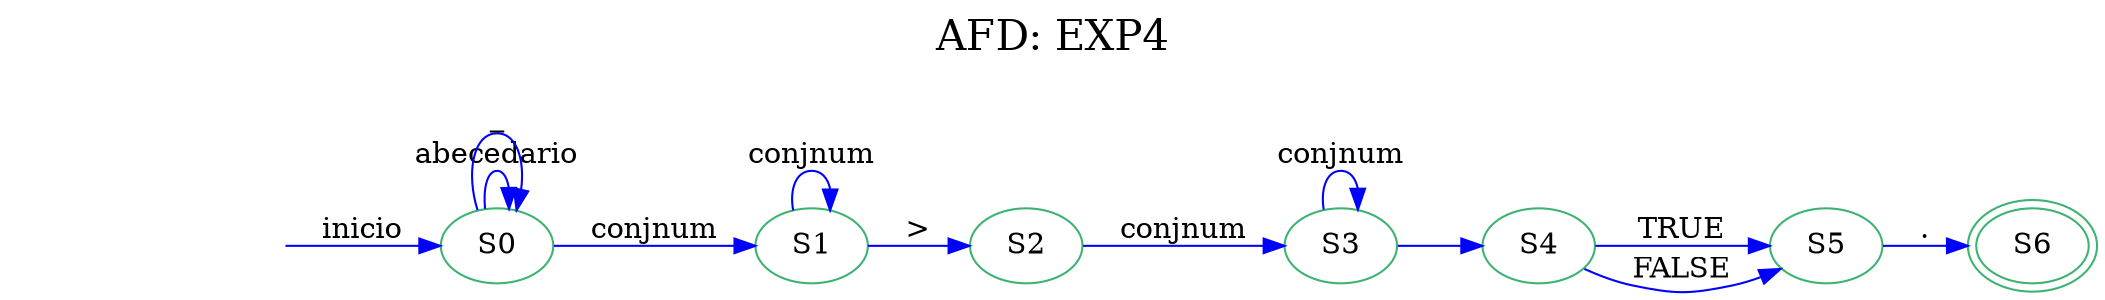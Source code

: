digraph AFD { 
graph [label="AFD: EXP4", labelloc=t, fontsize=20]; rankdir=LR;edge [color=blue];node [color = mediumseagreen];"S0"[ label=S0]
"S1"[ label=S1]
"S2"[ label=S2]
"S3"[ label=S3]
"S4"[ label=S4]
"S5"[ label=S5]
"S6"[ label=S6]
secret_node [style=invis];
secret_node -> S0 [label="inicio"];S6[peripheries=2];
"S0"->"S0"[label="abecedario"];
"S0"->"S0"[label="\_"];
"S0"->"S1"[label="conjnum"];
"S1"->"S2"[label="\>"];
"S1"->"S1"[label="conjnum"];
"S2"->"S3"[label="conjnum"];
"S3"->"S4"[label=" "];
"S3"->"S3"[label="conjnum"];
"S4"->"S5"[label="TRUE"];
"S4"->"S5"[label="FALSE"];
"S5"->"S6"[label="\."];

}